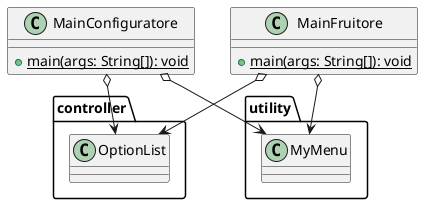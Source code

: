 @startuml main

class MainConfiguratore {
    +{static} main(args: String[]): void
}

class MainFruitore {
    +{static} main(args: String[]): void
}


MainConfiguratore o--> controller.OptionList
MainConfiguratore o--> utility.MyMenu

MainFruitore o--> controller.OptionList
MainFruitore o--> utility.MyMenu


@enduml